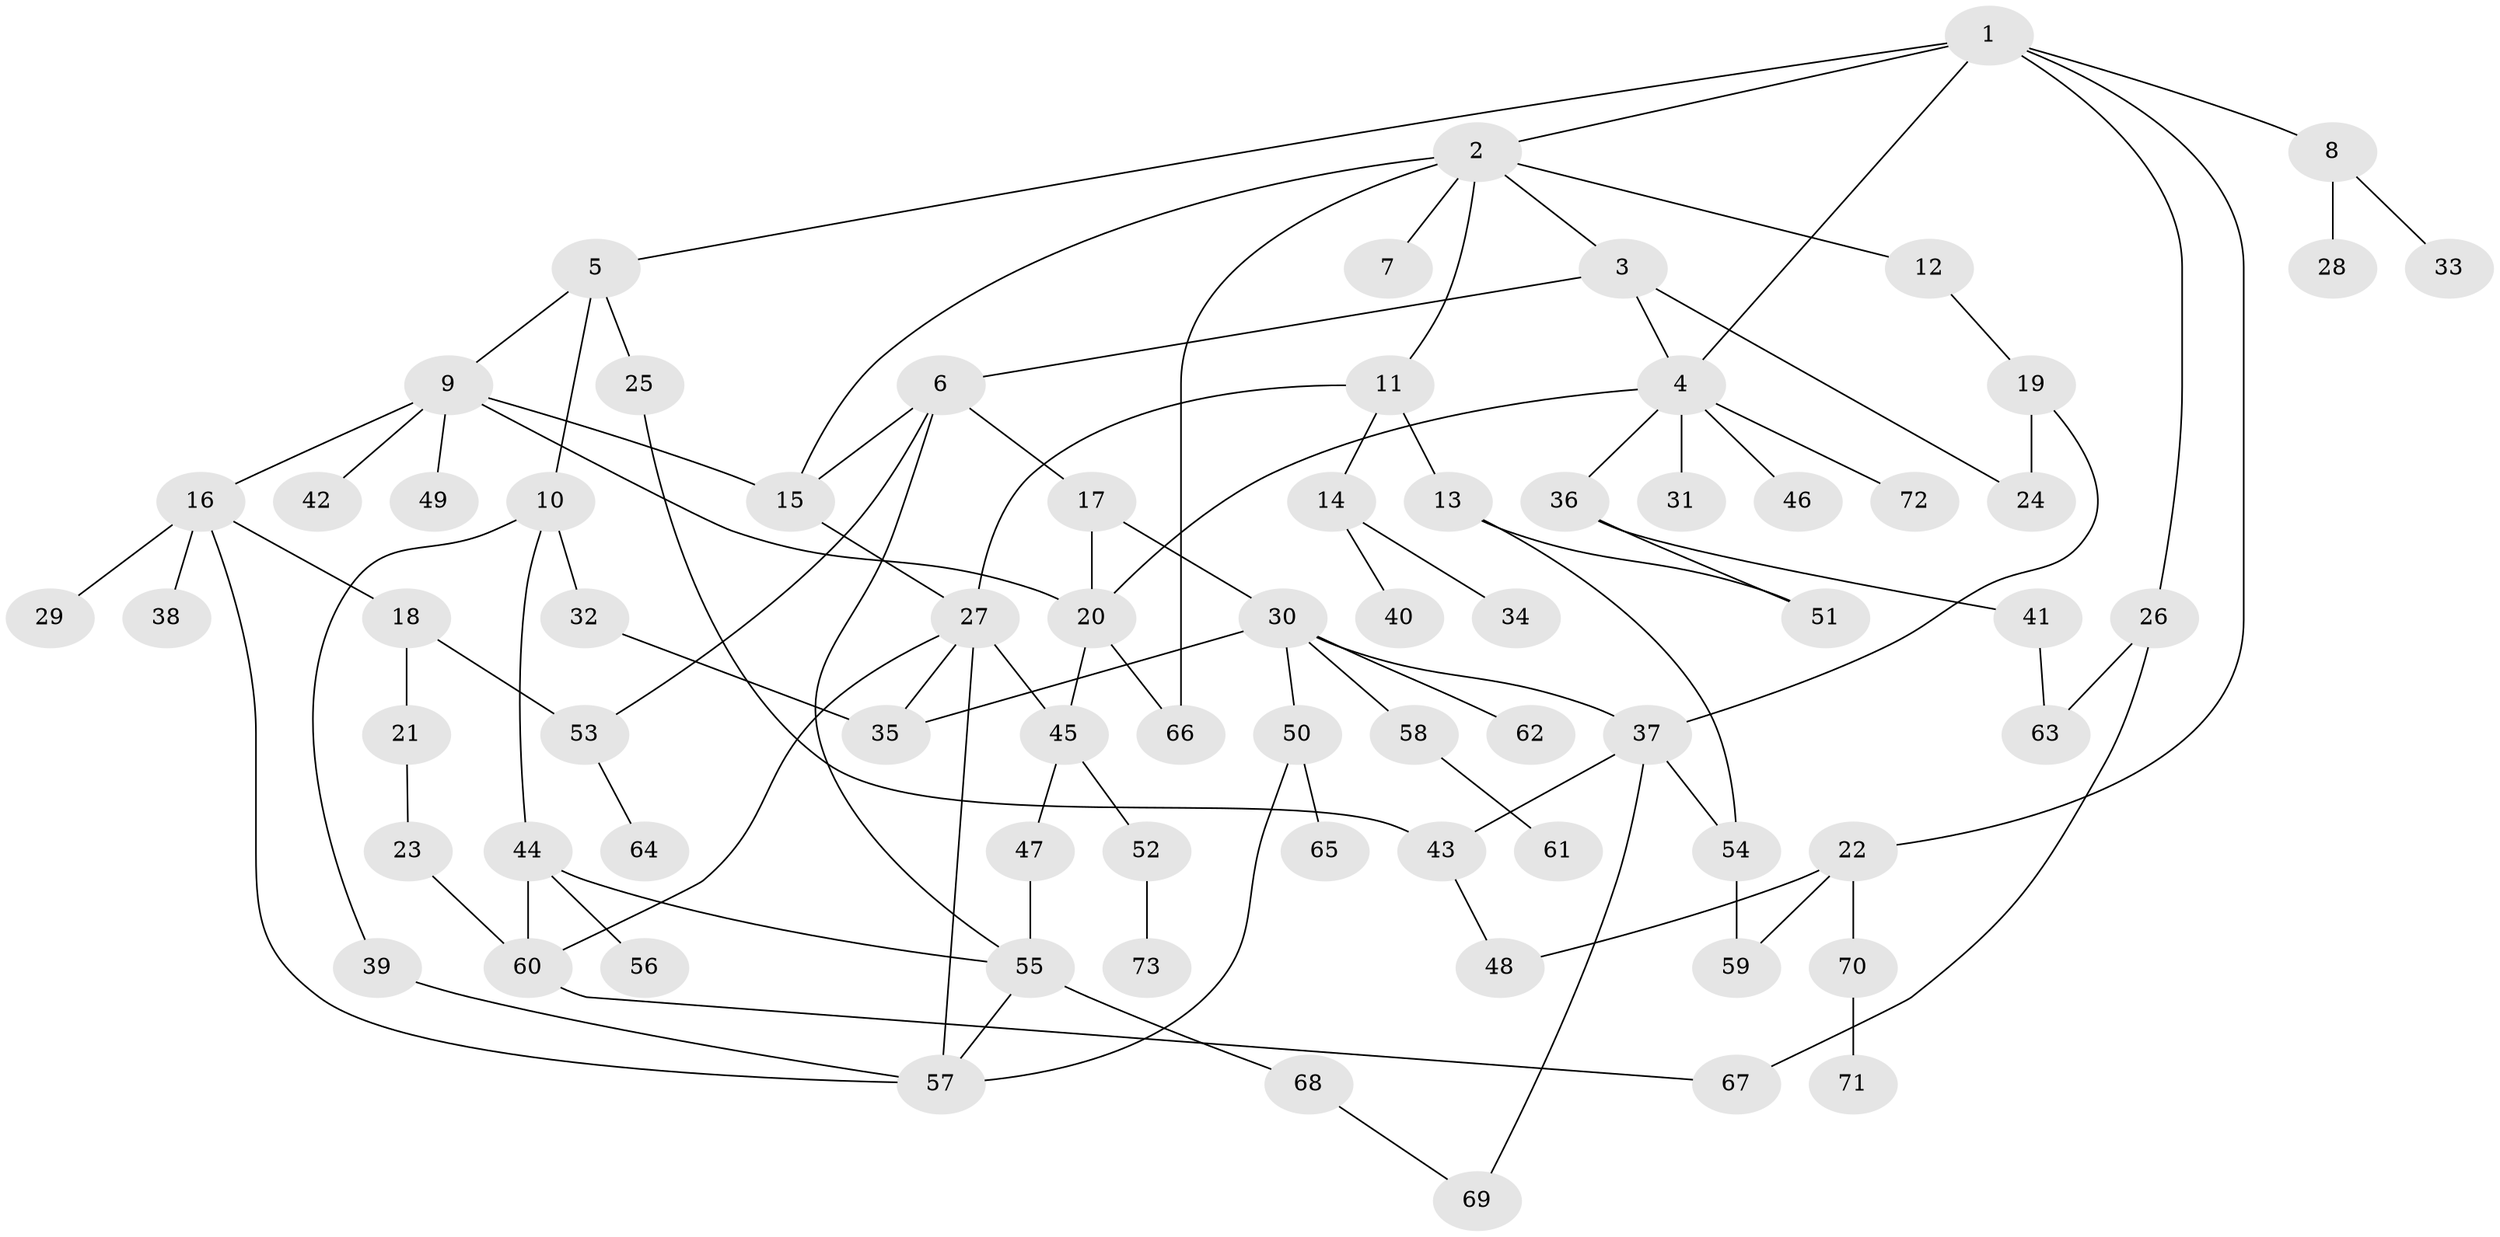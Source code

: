 // Generated by graph-tools (version 1.1) at 2025/10/02/27/25 16:10:53]
// undirected, 73 vertices, 101 edges
graph export_dot {
graph [start="1"]
  node [color=gray90,style=filled];
  1;
  2;
  3;
  4;
  5;
  6;
  7;
  8;
  9;
  10;
  11;
  12;
  13;
  14;
  15;
  16;
  17;
  18;
  19;
  20;
  21;
  22;
  23;
  24;
  25;
  26;
  27;
  28;
  29;
  30;
  31;
  32;
  33;
  34;
  35;
  36;
  37;
  38;
  39;
  40;
  41;
  42;
  43;
  44;
  45;
  46;
  47;
  48;
  49;
  50;
  51;
  52;
  53;
  54;
  55;
  56;
  57;
  58;
  59;
  60;
  61;
  62;
  63;
  64;
  65;
  66;
  67;
  68;
  69;
  70;
  71;
  72;
  73;
  1 -- 2;
  1 -- 4;
  1 -- 5;
  1 -- 8;
  1 -- 22;
  1 -- 26;
  2 -- 3;
  2 -- 7;
  2 -- 11;
  2 -- 12;
  2 -- 66;
  2 -- 15;
  3 -- 6;
  3 -- 24;
  3 -- 4;
  4 -- 31;
  4 -- 36;
  4 -- 46;
  4 -- 72;
  4 -- 20;
  5 -- 9;
  5 -- 10;
  5 -- 25;
  6 -- 15;
  6 -- 17;
  6 -- 53;
  6 -- 55;
  8 -- 28;
  8 -- 33;
  9 -- 16;
  9 -- 42;
  9 -- 49;
  9 -- 20;
  9 -- 15;
  10 -- 32;
  10 -- 39;
  10 -- 44;
  11 -- 13;
  11 -- 14;
  11 -- 27;
  12 -- 19;
  13 -- 51;
  13 -- 54;
  14 -- 34;
  14 -- 40;
  15 -- 27;
  16 -- 18;
  16 -- 29;
  16 -- 38;
  16 -- 57;
  17 -- 20;
  17 -- 30;
  18 -- 21;
  18 -- 53;
  19 -- 24;
  19 -- 37;
  20 -- 45;
  20 -- 66;
  21 -- 23;
  22 -- 59;
  22 -- 70;
  22 -- 48;
  23 -- 60;
  25 -- 43;
  26 -- 63;
  26 -- 67;
  27 -- 45;
  27 -- 57;
  27 -- 35;
  27 -- 60;
  30 -- 35;
  30 -- 37;
  30 -- 50;
  30 -- 58;
  30 -- 62;
  32 -- 35;
  36 -- 41;
  36 -- 51;
  37 -- 54;
  37 -- 69;
  37 -- 43;
  39 -- 57;
  41 -- 63;
  43 -- 48;
  44 -- 56;
  44 -- 60;
  44 -- 55;
  45 -- 47;
  45 -- 52;
  47 -- 55;
  50 -- 65;
  50 -- 57;
  52 -- 73;
  53 -- 64;
  54 -- 59;
  55 -- 68;
  55 -- 57;
  58 -- 61;
  60 -- 67;
  68 -- 69;
  70 -- 71;
}
